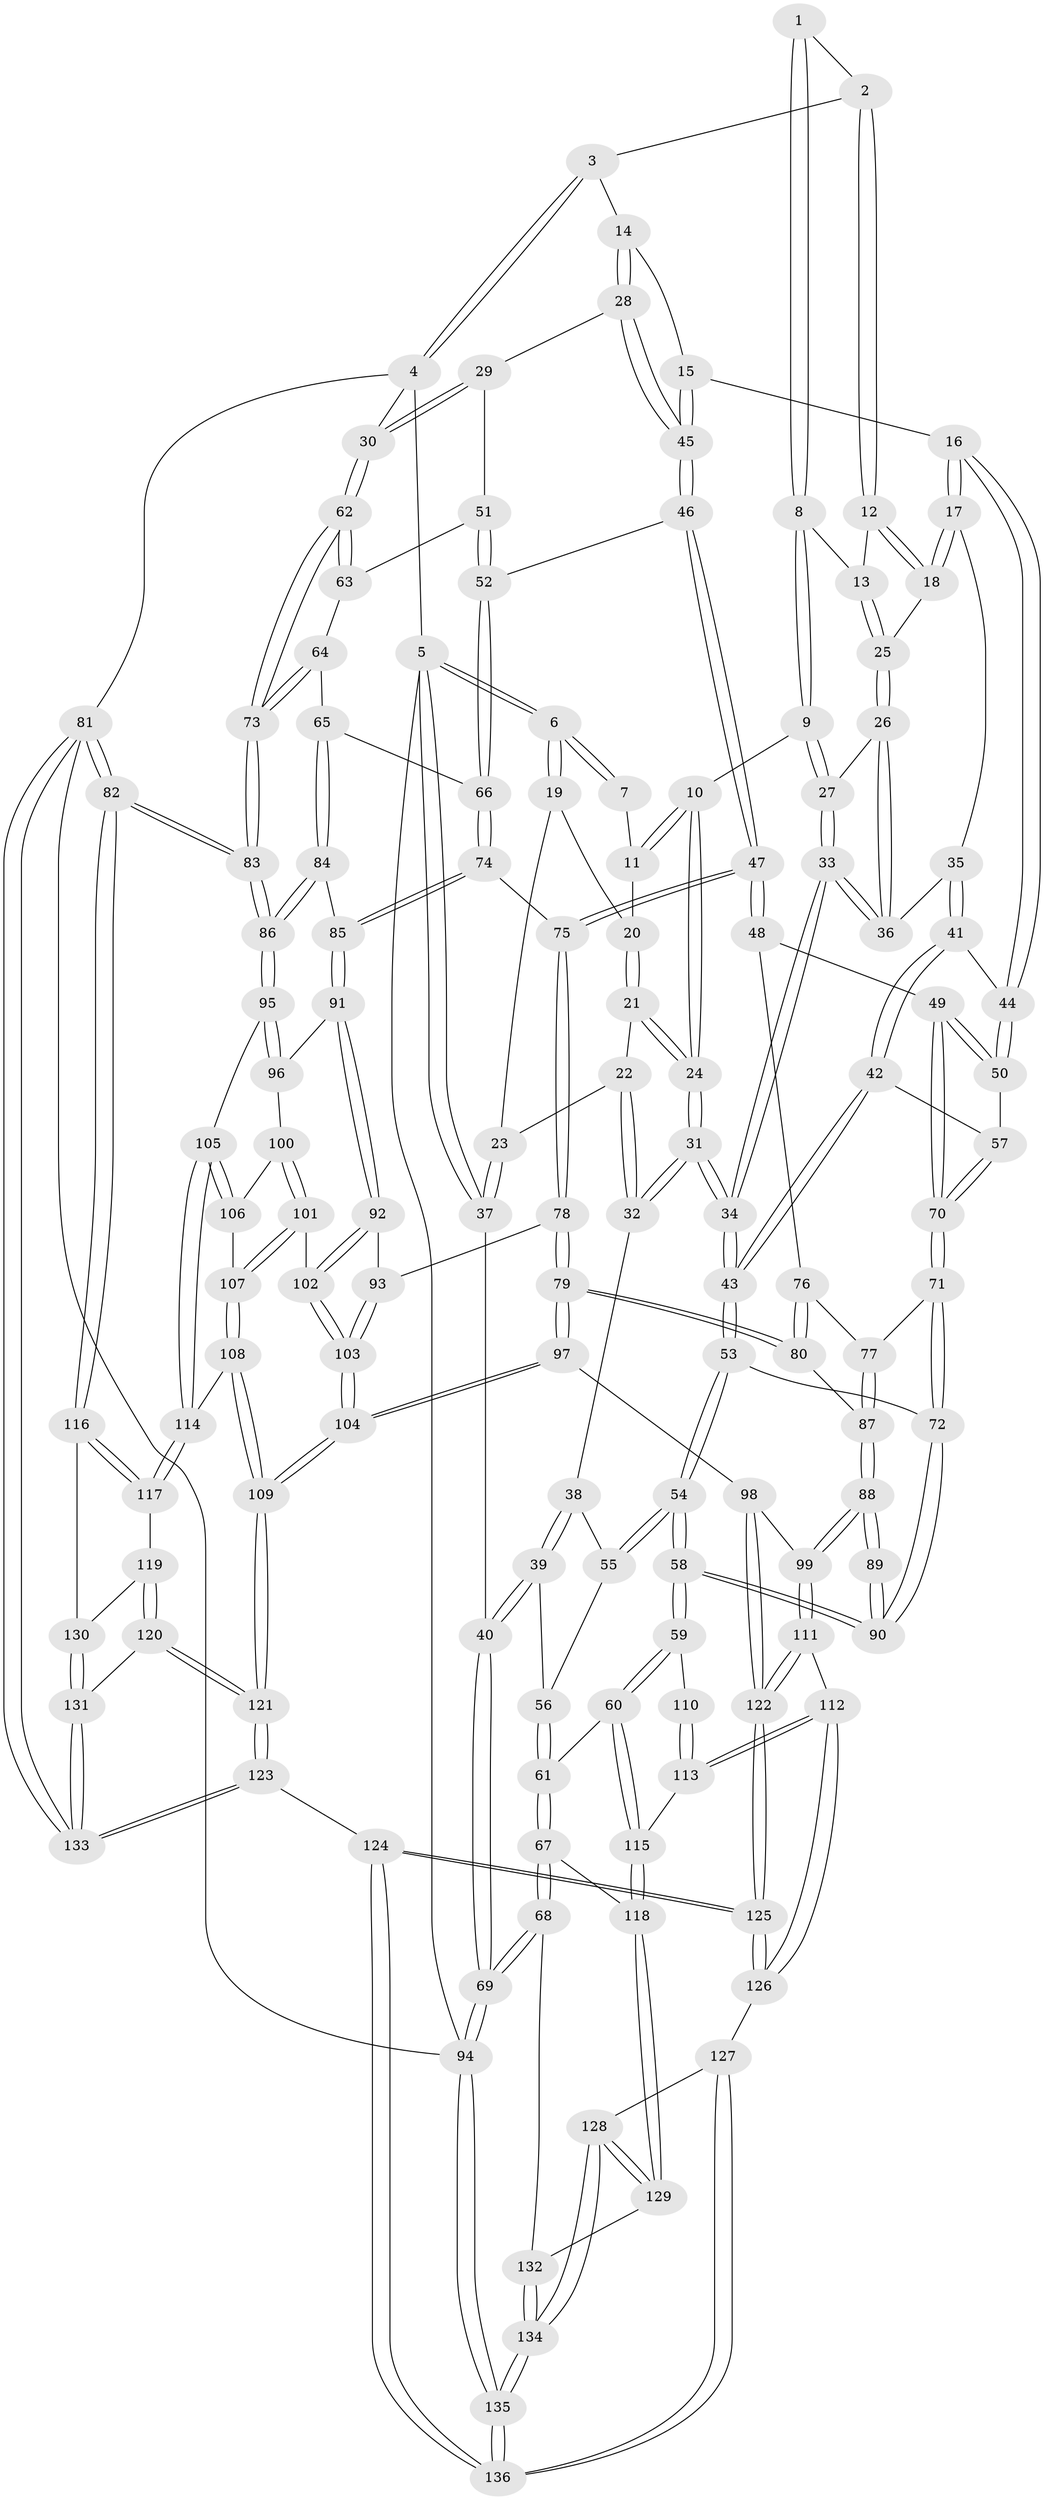 // coarse degree distribution, {3: 0.7916666666666666, 4: 0.17708333333333334, 2: 0.03125}
// Generated by graph-tools (version 1.1) at 2025/38/03/04/25 23:38:33]
// undirected, 136 vertices, 337 edges
graph export_dot {
  node [color=gray90,style=filled];
  1 [pos="+0.3113630602151055+0"];
  2 [pos="+0.4838761628562447+0"];
  3 [pos="+0.6860877047202952+0"];
  4 [pos="+1+0"];
  5 [pos="+0+0"];
  6 [pos="+0+0"];
  7 [pos="+0.22805078653369498+0"];
  8 [pos="+0.3241883135871462+0.06698123129442234"];
  9 [pos="+0.3020721704205367+0.10295401348810938"];
  10 [pos="+0.2170924092590701+0.1342004138406826"];
  11 [pos="+0.17544586458077058+0.006950397950425957"];
  12 [pos="+0.48464600928064117+0"];
  13 [pos="+0.39428475331080876+0.09174541634623495"];
  14 [pos="+0.6883765328066798+0.03340874974358065"];
  15 [pos="+0.6200248744457272+0.18341594852452947"];
  16 [pos="+0.615527587360603+0.18408223964542958"];
  17 [pos="+0.5311156167317944+0.14757926084731218"];
  18 [pos="+0.5136337136495184+0.12436327139560395"];
  19 [pos="+0.05400658927180676+0.058573398871568316"];
  20 [pos="+0.09261884011751975+0.07237533480843754"];
  21 [pos="+0.09696216030827992+0.1423759383925001"];
  22 [pos="+0.0939367562232695+0.14520441167007564"];
  23 [pos="+0+0.154586298945677"];
  24 [pos="+0.2127737210767806+0.14427846522652138"];
  25 [pos="+0.4176395273807688+0.11898864913940137"];
  26 [pos="+0.3643287140052771+0.17565675361914843"];
  27 [pos="+0.3554732903483962+0.17477004315498557"];
  28 [pos="+0.8991332253725133+0.1667092281709691"];
  29 [pos="+0.9037691493254703+0.1666107449546236"];
  30 [pos="+1+0"];
  31 [pos="+0.2308515294815933+0.27136116213544903"];
  32 [pos="+0.10172578649200972+0.2595858928217578"];
  33 [pos="+0.23806046071655224+0.2697856656126614"];
  34 [pos="+0.2323745548581856+0.2729824774474645"];
  35 [pos="+0.4257692676944683+0.24477100917735187"];
  36 [pos="+0.4183234683650377+0.24004271043708814"];
  37 [pos="+0+0.23897395473186506"];
  38 [pos="+0.08644234612944604+0.2664292088119883"];
  39 [pos="+0+0.2693671833227055"];
  40 [pos="+0+0.23917105388778445"];
  41 [pos="+0.4269469399603915+0.2559682538582354"];
  42 [pos="+0.3981341340427455+0.3363263860374055"];
  43 [pos="+0.26493636057026904+0.3940111267292612"];
  44 [pos="+0.5488803244541868+0.3144674511234314"];
  45 [pos="+0.6968245030673768+0.22784994704765543"];
  46 [pos="+0.7195141733629182+0.35088299389445"];
  47 [pos="+0.6814136480072956+0.4068982927768403"];
  48 [pos="+0.627937675900342+0.40782844455009837"];
  49 [pos="+0.5536555555092397+0.3601903980788023"];
  50 [pos="+0.5468937700111713+0.34016862937072445"];
  51 [pos="+0.8942807482216584+0.30509287377171745"];
  52 [pos="+0.8830989288181356+0.37013618719637087"];
  53 [pos="+0.25573267232259494+0.4300267416112345"];
  54 [pos="+0.19575319602775046+0.5116724987796091"];
  55 [pos="+0.09048711705546558+0.31703092904146063"];
  56 [pos="+0.06195317387986738+0.3699488486761827"];
  57 [pos="+0.41378235956392184+0.34434407997752514"];
  58 [pos="+0.1923329387567287+0.5174715571561996"];
  59 [pos="+0.16905241793405995+0.552809323621986"];
  60 [pos="+0.1688128973075892+0.5530847979717108"];
  61 [pos="+0.14003157749842113+0.559230281115801"];
  62 [pos="+1+0.2752482887744904"];
  63 [pos="+0.9942264432750171+0.31512802835932985"];
  64 [pos="+0.9928899635539679+0.4002798135179485"];
  65 [pos="+0.8977810324441995+0.3970662555310397"];
  66 [pos="+0.8904655706072957+0.3855114072121625"];
  67 [pos="+0+0.6289898212276559"];
  68 [pos="+0+0.6450205261748345"];
  69 [pos="+0+0.6452144508197643"];
  70 [pos="+0.48030409879255176+0.44393533642491245"];
  71 [pos="+0.479578771458611+0.44686042254744723"];
  72 [pos="+0.4447437890863107+0.48084421366658303"];
  73 [pos="+1+0.4168207107916117"];
  74 [pos="+0.7307852749913648+0.4671474342872034"];
  75 [pos="+0.707936751650661+0.46656514481162636"];
  76 [pos="+0.622655462734166+0.4161824618811458"];
  77 [pos="+0.563998267052974+0.49231508720845796"];
  78 [pos="+0.6988472427170715+0.545124733285664"];
  79 [pos="+0.6559566124814465+0.5857575809113564"];
  80 [pos="+0.6229459794319114+0.5542455208864495"];
  81 [pos="+1+1"];
  82 [pos="+1+0.9285523029498862"];
  83 [pos="+1+0.6236060839315176"];
  84 [pos="+0.8908122347222822+0.45308962494984684"];
  85 [pos="+0.8659557342499714+0.500825683292934"];
  86 [pos="+1+0.6204537695321164"];
  87 [pos="+0.5668929352927214+0.5120194106790102"];
  88 [pos="+0.4802312302700599+0.5853650460391402"];
  89 [pos="+0.4660924070900706+0.5798044611819216"];
  90 [pos="+0.45569206983351357+0.5465406385789097"];
  91 [pos="+0.8656791015610942+0.5029508637497945"];
  92 [pos="+0.7984760883559306+0.5718136330761627"];
  93 [pos="+0.7673400646921474+0.5649056512786061"];
  94 [pos="+0+1"];
  95 [pos="+1+0.6338085536323379"];
  96 [pos="+0.9089760813751733+0.5682742135573152"];
  97 [pos="+0.6249628606999728+0.6946157045214942"];
  98 [pos="+0.6099497974853187+0.6963417763922262"];
  99 [pos="+0.5612279087929496+0.6727519676780168"];
  100 [pos="+0.8790988422816611+0.6115091259825933"];
  101 [pos="+0.8132617623312131+0.6064806533335741"];
  102 [pos="+0.8046962372026408+0.5956861650583294"];
  103 [pos="+0.7308888726629758+0.6783690692952253"];
  104 [pos="+0.6845759420220312+0.7363598234890073"];
  105 [pos="+0.9415497948981256+0.6885429029456136"];
  106 [pos="+0.8800182944438351+0.6174379455322899"];
  107 [pos="+0.8370403466364806+0.6897459380899815"];
  108 [pos="+0.8388930894624409+0.7167687923484181"];
  109 [pos="+0.697330976734575+0.7495915041473126"];
  110 [pos="+0.45626127135399475+0.5854857953755177"];
  111 [pos="+0.3697814769300035+0.733206726435371"];
  112 [pos="+0.3568371513318956+0.7322528927571714"];
  113 [pos="+0.3464109350583588+0.7212200875174408"];
  114 [pos="+0.8878398091899301+0.7347993104551871"];
  115 [pos="+0.2830408250020672+0.6940170982143689"];
  116 [pos="+1+0.8441191991156822"];
  117 [pos="+0.8971058438873868+0.7670605405411417"];
  118 [pos="+0.19826553417783915+0.8606072825175857"];
  119 [pos="+0.8690201369025632+0.850649757259769"];
  120 [pos="+0.8638783103524904+0.8573766084510073"];
  121 [pos="+0.7208835414811035+0.9007033423511992"];
  122 [pos="+0.5205246170515472+0.8063221117684793"];
  123 [pos="+0.6372429404642529+1"];
  124 [pos="+0.6179071953120113+1"];
  125 [pos="+0.498186675353724+0.9495075226562704"];
  126 [pos="+0.36835277927329213+0.8834131159023597"];
  127 [pos="+0.2731388302970177+0.9245921761600118"];
  128 [pos="+0.20333954772119564+0.8796815898599089"];
  129 [pos="+0.19936345387852367+0.8700992733259529"];
  130 [pos="+0.9499497522020673+0.8629849056107274"];
  131 [pos="+0.9142075789153357+0.9332545895897101"];
  132 [pos="+0.06528622019691512+0.8722977714508355"];
  133 [pos="+1+1"];
  134 [pos="+0.0882130744993129+0.9971084988088337"];
  135 [pos="+0+1"];
  136 [pos="+0.2563362234412723+1"];
  1 -- 2;
  1 -- 8;
  1 -- 8;
  2 -- 3;
  2 -- 12;
  2 -- 12;
  3 -- 4;
  3 -- 4;
  3 -- 14;
  4 -- 5;
  4 -- 30;
  4 -- 81;
  5 -- 6;
  5 -- 6;
  5 -- 37;
  5 -- 37;
  5 -- 94;
  6 -- 7;
  6 -- 7;
  6 -- 19;
  6 -- 19;
  7 -- 11;
  8 -- 9;
  8 -- 9;
  8 -- 13;
  9 -- 10;
  9 -- 27;
  9 -- 27;
  10 -- 11;
  10 -- 11;
  10 -- 24;
  10 -- 24;
  11 -- 20;
  12 -- 13;
  12 -- 18;
  12 -- 18;
  13 -- 25;
  13 -- 25;
  14 -- 15;
  14 -- 28;
  14 -- 28;
  15 -- 16;
  15 -- 45;
  15 -- 45;
  16 -- 17;
  16 -- 17;
  16 -- 44;
  16 -- 44;
  17 -- 18;
  17 -- 18;
  17 -- 35;
  18 -- 25;
  19 -- 20;
  19 -- 23;
  20 -- 21;
  20 -- 21;
  21 -- 22;
  21 -- 24;
  21 -- 24;
  22 -- 23;
  22 -- 32;
  22 -- 32;
  23 -- 37;
  23 -- 37;
  24 -- 31;
  24 -- 31;
  25 -- 26;
  25 -- 26;
  26 -- 27;
  26 -- 36;
  26 -- 36;
  27 -- 33;
  27 -- 33;
  28 -- 29;
  28 -- 45;
  28 -- 45;
  29 -- 30;
  29 -- 30;
  29 -- 51;
  30 -- 62;
  30 -- 62;
  31 -- 32;
  31 -- 32;
  31 -- 34;
  31 -- 34;
  32 -- 38;
  33 -- 34;
  33 -- 34;
  33 -- 36;
  33 -- 36;
  34 -- 43;
  34 -- 43;
  35 -- 36;
  35 -- 41;
  35 -- 41;
  37 -- 40;
  38 -- 39;
  38 -- 39;
  38 -- 55;
  39 -- 40;
  39 -- 40;
  39 -- 56;
  40 -- 69;
  40 -- 69;
  41 -- 42;
  41 -- 42;
  41 -- 44;
  42 -- 43;
  42 -- 43;
  42 -- 57;
  43 -- 53;
  43 -- 53;
  44 -- 50;
  44 -- 50;
  45 -- 46;
  45 -- 46;
  46 -- 47;
  46 -- 47;
  46 -- 52;
  47 -- 48;
  47 -- 48;
  47 -- 75;
  47 -- 75;
  48 -- 49;
  48 -- 76;
  49 -- 50;
  49 -- 50;
  49 -- 70;
  49 -- 70;
  50 -- 57;
  51 -- 52;
  51 -- 52;
  51 -- 63;
  52 -- 66;
  52 -- 66;
  53 -- 54;
  53 -- 54;
  53 -- 72;
  54 -- 55;
  54 -- 55;
  54 -- 58;
  54 -- 58;
  55 -- 56;
  56 -- 61;
  56 -- 61;
  57 -- 70;
  57 -- 70;
  58 -- 59;
  58 -- 59;
  58 -- 90;
  58 -- 90;
  59 -- 60;
  59 -- 60;
  59 -- 110;
  60 -- 61;
  60 -- 115;
  60 -- 115;
  61 -- 67;
  61 -- 67;
  62 -- 63;
  62 -- 63;
  62 -- 73;
  62 -- 73;
  63 -- 64;
  64 -- 65;
  64 -- 73;
  64 -- 73;
  65 -- 66;
  65 -- 84;
  65 -- 84;
  66 -- 74;
  66 -- 74;
  67 -- 68;
  67 -- 68;
  67 -- 118;
  68 -- 69;
  68 -- 69;
  68 -- 132;
  69 -- 94;
  69 -- 94;
  70 -- 71;
  70 -- 71;
  71 -- 72;
  71 -- 72;
  71 -- 77;
  72 -- 90;
  72 -- 90;
  73 -- 83;
  73 -- 83;
  74 -- 75;
  74 -- 85;
  74 -- 85;
  75 -- 78;
  75 -- 78;
  76 -- 77;
  76 -- 80;
  76 -- 80;
  77 -- 87;
  77 -- 87;
  78 -- 79;
  78 -- 79;
  78 -- 93;
  79 -- 80;
  79 -- 80;
  79 -- 97;
  79 -- 97;
  80 -- 87;
  81 -- 82;
  81 -- 82;
  81 -- 133;
  81 -- 133;
  81 -- 94;
  82 -- 83;
  82 -- 83;
  82 -- 116;
  82 -- 116;
  83 -- 86;
  83 -- 86;
  84 -- 85;
  84 -- 86;
  84 -- 86;
  85 -- 91;
  85 -- 91;
  86 -- 95;
  86 -- 95;
  87 -- 88;
  87 -- 88;
  88 -- 89;
  88 -- 89;
  88 -- 99;
  88 -- 99;
  89 -- 90;
  89 -- 90;
  91 -- 92;
  91 -- 92;
  91 -- 96;
  92 -- 93;
  92 -- 102;
  92 -- 102;
  93 -- 103;
  93 -- 103;
  94 -- 135;
  94 -- 135;
  95 -- 96;
  95 -- 96;
  95 -- 105;
  96 -- 100;
  97 -- 98;
  97 -- 104;
  97 -- 104;
  98 -- 99;
  98 -- 122;
  98 -- 122;
  99 -- 111;
  99 -- 111;
  100 -- 101;
  100 -- 101;
  100 -- 106;
  101 -- 102;
  101 -- 107;
  101 -- 107;
  102 -- 103;
  102 -- 103;
  103 -- 104;
  103 -- 104;
  104 -- 109;
  104 -- 109;
  105 -- 106;
  105 -- 106;
  105 -- 114;
  105 -- 114;
  106 -- 107;
  107 -- 108;
  107 -- 108;
  108 -- 109;
  108 -- 109;
  108 -- 114;
  109 -- 121;
  109 -- 121;
  110 -- 113;
  110 -- 113;
  111 -- 112;
  111 -- 122;
  111 -- 122;
  112 -- 113;
  112 -- 113;
  112 -- 126;
  112 -- 126;
  113 -- 115;
  114 -- 117;
  114 -- 117;
  115 -- 118;
  115 -- 118;
  116 -- 117;
  116 -- 117;
  116 -- 130;
  117 -- 119;
  118 -- 129;
  118 -- 129;
  119 -- 120;
  119 -- 120;
  119 -- 130;
  120 -- 121;
  120 -- 121;
  120 -- 131;
  121 -- 123;
  121 -- 123;
  122 -- 125;
  122 -- 125;
  123 -- 124;
  123 -- 133;
  123 -- 133;
  124 -- 125;
  124 -- 125;
  124 -- 136;
  124 -- 136;
  125 -- 126;
  125 -- 126;
  126 -- 127;
  127 -- 128;
  127 -- 136;
  127 -- 136;
  128 -- 129;
  128 -- 129;
  128 -- 134;
  128 -- 134;
  129 -- 132;
  130 -- 131;
  130 -- 131;
  131 -- 133;
  131 -- 133;
  132 -- 134;
  132 -- 134;
  134 -- 135;
  134 -- 135;
  135 -- 136;
  135 -- 136;
}
